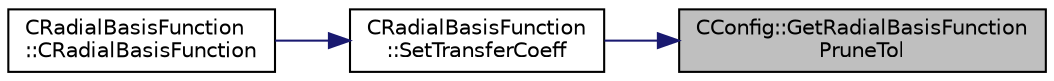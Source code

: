 digraph "CConfig::GetRadialBasisFunctionPruneTol"
{
 // LATEX_PDF_SIZE
  edge [fontname="Helvetica",fontsize="10",labelfontname="Helvetica",labelfontsize="10"];
  node [fontname="Helvetica",fontsize="10",shape=record];
  rankdir="RL";
  Node1 [label="CConfig::GetRadialBasisFunction\lPruneTol",height=0.2,width=0.4,color="black", fillcolor="grey75", style="filled", fontcolor="black",tooltip="Get the tolerance used to prune the interpolation matrix (making it sparser)."];
  Node1 -> Node2 [dir="back",color="midnightblue",fontsize="10",style="solid",fontname="Helvetica"];
  Node2 [label="CRadialBasisFunction\l::SetTransferCoeff",height=0.2,width=0.4,color="black", fillcolor="white", style="filled",URL="$classCRadialBasisFunction.html#a844247f08e8b5e91bbe6e08dd3830fea",tooltip="Set up transfer matrix defining relation between two meshes."];
  Node2 -> Node3 [dir="back",color="midnightblue",fontsize="10",style="solid",fontname="Helvetica"];
  Node3 [label="CRadialBasisFunction\l::CRadialBasisFunction",height=0.2,width=0.4,color="black", fillcolor="white", style="filled",URL="$classCRadialBasisFunction.html#a24d9b5599b680645da7313d755740db4",tooltip="Constructor of the class."];
}
